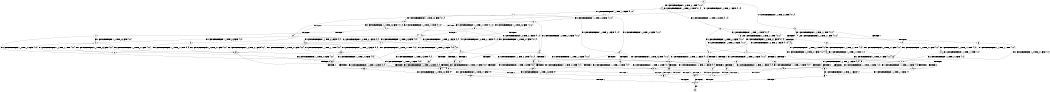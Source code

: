 digraph BCG {
size = "7, 10.5";
center = TRUE;
node [shape = circle];
0 [peripheries = 2];
0 -> 1 [label = "EX !1 !ATOMIC_EXCH_BRANCH (1, +1, TRUE, +1, 1, FALSE) !{0, 1, 2}"];
0 -> 2 [label = "EX !2 !ATOMIC_EXCH_BRANCH (1, +0, TRUE, +0, 1, TRUE) !{0, 1, 2}"];
0 -> 3 [label = "EX !0 !ATOMIC_EXCH_BRANCH (1, +1, TRUE, +0, 3, TRUE) !{0, 1, 2}"];
1 -> 4 [label = "TERMINATE !1"];
1 -> 5 [label = "EX !2 !ATOMIC_EXCH_BRANCH (1, +0, TRUE, +0, 1, FALSE) !{0, 1, 2}"];
1 -> 6 [label = "EX !0 !ATOMIC_EXCH_BRANCH (1, +1, TRUE, +0, 3, FALSE) !{0, 1, 2}"];
2 -> 7 [label = "EX !1 !ATOMIC_EXCH_BRANCH (1, +1, TRUE, +1, 1, FALSE) !{0, 1, 2}"];
2 -> 8 [label = "EX !0 !ATOMIC_EXCH_BRANCH (1, +1, TRUE, +0, 3, TRUE) !{0, 1, 2}"];
2 -> 2 [label = "EX !2 !ATOMIC_EXCH_BRANCH (1, +0, TRUE, +0, 1, TRUE) !{0, 1, 2}"];
3 -> 9 [label = "TERMINATE !0"];
3 -> 10 [label = "EX !1 !ATOMIC_EXCH_BRANCH (1, +1, TRUE, +1, 1, TRUE) !{0, 1, 2}"];
3 -> 11 [label = "EX !2 !ATOMIC_EXCH_BRANCH (1, +0, TRUE, +0, 1, FALSE) !{0, 1, 2}"];
4 -> 12 [label = "EX !2 !ATOMIC_EXCH_BRANCH (1, +0, TRUE, +0, 1, FALSE) !{0, 2}"];
4 -> 13 [label = "EX !0 !ATOMIC_EXCH_BRANCH (1, +1, TRUE, +0, 3, FALSE) !{0, 2}"];
5 -> 14 [label = "TERMINATE !1"];
5 -> 15 [label = "TERMINATE !2"];
5 -> 16 [label = "EX !0 !ATOMIC_EXCH_BRANCH (1, +1, TRUE, +0, 3, TRUE) !{0, 1, 2}"];
6 -> 17 [label = "TERMINATE !1"];
6 -> 18 [label = "EX !2 !ATOMIC_EXCH_BRANCH (1, +0, TRUE, +0, 1, FALSE) !{0, 1, 2}"];
6 -> 19 [label = "EX !0 !ATOMIC_EXCH_BRANCH (1, +1, TRUE, +1, 1, TRUE) !{0, 1, 2}"];
7 -> 20 [label = "TERMINATE !1"];
7 -> 21 [label = "EX !0 !ATOMIC_EXCH_BRANCH (1, +1, TRUE, +0, 3, FALSE) !{0, 1, 2}"];
7 -> 5 [label = "EX !2 !ATOMIC_EXCH_BRANCH (1, +0, TRUE, +0, 1, FALSE) !{0, 1, 2}"];
8 -> 22 [label = "TERMINATE !0"];
8 -> 23 [label = "EX !1 !ATOMIC_EXCH_BRANCH (1, +1, TRUE, +1, 1, TRUE) !{0, 1, 2}"];
8 -> 11 [label = "EX !2 !ATOMIC_EXCH_BRANCH (1, +0, TRUE, +0, 1, FALSE) !{0, 1, 2}"];
9 -> 24 [label = "EX !1 !ATOMIC_EXCH_BRANCH (1, +1, TRUE, +1, 1, TRUE) !{1, 2}"];
9 -> 25 [label = "EX !2 !ATOMIC_EXCH_BRANCH (1, +0, TRUE, +0, 1, FALSE) !{1, 2}"];
10 -> 26 [label = "TERMINATE !0"];
10 -> 27 [label = "EX !2 !ATOMIC_EXCH_BRANCH (1, +0, TRUE, +0, 1, FALSE) !{0, 1, 2}"];
10 -> 10 [label = "EX !1 !ATOMIC_EXCH_BRANCH (1, +1, TRUE, +1, 1, TRUE) !{0, 1, 2}"];
11 -> 28 [label = "TERMINATE !2"];
11 -> 29 [label = "TERMINATE !0"];
11 -> 16 [label = "EX !1 !ATOMIC_EXCH_BRANCH (1, +1, TRUE, +1, 1, FALSE) !{0, 1, 2}"];
12 -> 30 [label = "TERMINATE !2"];
12 -> 31 [label = "EX !0 !ATOMIC_EXCH_BRANCH (1, +1, TRUE, +0, 3, TRUE) !{0, 2}"];
13 -> 32 [label = "EX !2 !ATOMIC_EXCH_BRANCH (1, +0, TRUE, +0, 1, FALSE) !{0, 2}"];
13 -> 33 [label = "EX !0 !ATOMIC_EXCH_BRANCH (1, +1, TRUE, +1, 1, TRUE) !{0, 2}"];
14 -> 30 [label = "TERMINATE !2"];
14 -> 31 [label = "EX !0 !ATOMIC_EXCH_BRANCH (1, +1, TRUE, +0, 3, TRUE) !{0, 2}"];
15 -> 30 [label = "TERMINATE !1"];
15 -> 34 [label = "EX !0 !ATOMIC_EXCH_BRANCH (1, +1, TRUE, +0, 3, TRUE) !{0, 1}"];
16 -> 35 [label = "TERMINATE !1"];
16 -> 36 [label = "TERMINATE !2"];
16 -> 37 [label = "TERMINATE !0"];
17 -> 32 [label = "EX !2 !ATOMIC_EXCH_BRANCH (1, +0, TRUE, +0, 1, FALSE) !{0, 2}"];
17 -> 33 [label = "EX !0 !ATOMIC_EXCH_BRANCH (1, +1, TRUE, +1, 1, TRUE) !{0, 2}"];
18 -> 38 [label = "TERMINATE !1"];
18 -> 39 [label = "TERMINATE !2"];
18 -> 16 [label = "EX !0 !ATOMIC_EXCH_BRANCH (1, +1, TRUE, +1, 1, FALSE) !{0, 1, 2}"];
19 -> 40 [label = "TERMINATE !1"];
19 -> 41 [label = "EX !2 !ATOMIC_EXCH_BRANCH (1, +0, TRUE, +0, 1, FALSE) !{0, 1, 2}"];
19 -> 6 [label = "EX !0 !ATOMIC_EXCH_BRANCH (1, +1, TRUE, +0, 3, FALSE) !{0, 1, 2}"];
20 -> 42 [label = "EX !0 !ATOMIC_EXCH_BRANCH (1, +1, TRUE, +0, 3, FALSE) !{0, 2}"];
20 -> 12 [label = "EX !2 !ATOMIC_EXCH_BRANCH (1, +0, TRUE, +0, 1, FALSE) !{0, 2}"];
21 -> 43 [label = "TERMINATE !1"];
21 -> 18 [label = "EX !2 !ATOMIC_EXCH_BRANCH (1, +0, TRUE, +0, 1, FALSE) !{0, 1, 2}"];
21 -> 44 [label = "EX !0 !ATOMIC_EXCH_BRANCH (1, +1, TRUE, +1, 1, TRUE) !{0, 1, 2}"];
22 -> 45 [label = "EX !1 !ATOMIC_EXCH_BRANCH (1, +1, TRUE, +1, 1, TRUE) !{1, 2}"];
22 -> 25 [label = "EX !2 !ATOMIC_EXCH_BRANCH (1, +0, TRUE, +0, 1, FALSE) !{1, 2}"];
23 -> 46 [label = "TERMINATE !0"];
23 -> 27 [label = "EX !2 !ATOMIC_EXCH_BRANCH (1, +0, TRUE, +0, 1, FALSE) !{0, 1, 2}"];
23 -> 23 [label = "EX !1 !ATOMIC_EXCH_BRANCH (1, +1, TRUE, +1, 1, TRUE) !{0, 1, 2}"];
24 -> 47 [label = "EX !2 !ATOMIC_EXCH_BRANCH (1, +0, TRUE, +0, 1, FALSE) !{1, 2}"];
24 -> 24 [label = "EX !1 !ATOMIC_EXCH_BRANCH (1, +1, TRUE, +1, 1, TRUE) !{1, 2}"];
25 -> 48 [label = "TERMINATE !2"];
25 -> 49 [label = "EX !1 !ATOMIC_EXCH_BRANCH (1, +1, TRUE, +1, 1, FALSE) !{1, 2}"];
26 -> 47 [label = "EX !2 !ATOMIC_EXCH_BRANCH (1, +0, TRUE, +0, 1, FALSE) !{1, 2}"];
26 -> 24 [label = "EX !1 !ATOMIC_EXCH_BRANCH (1, +1, TRUE, +1, 1, TRUE) !{1, 2}"];
27 -> 50 [label = "TERMINATE !2"];
27 -> 51 [label = "TERMINATE !0"];
27 -> 16 [label = "EX !1 !ATOMIC_EXCH_BRANCH (1, +1, TRUE, +1, 1, FALSE) !{0, 1, 2}"];
28 -> 48 [label = "TERMINATE !0"];
28 -> 34 [label = "EX !1 !ATOMIC_EXCH_BRANCH (1, +1, TRUE, +1, 1, FALSE) !{0, 1}"];
29 -> 48 [label = "TERMINATE !2"];
29 -> 49 [label = "EX !1 !ATOMIC_EXCH_BRANCH (1, +1, TRUE, +1, 1, FALSE) !{1, 2}"];
30 -> 52 [label = "EX !0 !ATOMIC_EXCH_BRANCH (1, +1, TRUE, +0, 3, TRUE) !{0}"];
31 -> 53 [label = "TERMINATE !2"];
31 -> 54 [label = "TERMINATE !0"];
32 -> 55 [label = "TERMINATE !2"];
32 -> 31 [label = "EX !0 !ATOMIC_EXCH_BRANCH (1, +1, TRUE, +1, 1, FALSE) !{0, 2}"];
33 -> 56 [label = "EX !2 !ATOMIC_EXCH_BRANCH (1, +0, TRUE, +0, 1, FALSE) !{0, 2}"];
33 -> 13 [label = "EX !0 !ATOMIC_EXCH_BRANCH (1, +1, TRUE, +0, 3, FALSE) !{0, 2}"];
34 -> 53 [label = "TERMINATE !1"];
34 -> 57 [label = "TERMINATE !0"];
35 -> 53 [label = "TERMINATE !2"];
35 -> 54 [label = "TERMINATE !0"];
36 -> 53 [label = "TERMINATE !1"];
36 -> 57 [label = "TERMINATE !0"];
37 -> 54 [label = "TERMINATE !1"];
37 -> 57 [label = "TERMINATE !2"];
38 -> 55 [label = "TERMINATE !2"];
38 -> 31 [label = "EX !0 !ATOMIC_EXCH_BRANCH (1, +1, TRUE, +1, 1, FALSE) !{0, 2}"];
39 -> 55 [label = "TERMINATE !1"];
39 -> 34 [label = "EX !0 !ATOMIC_EXCH_BRANCH (1, +1, TRUE, +1, 1, FALSE) !{0, 1}"];
40 -> 56 [label = "EX !2 !ATOMIC_EXCH_BRANCH (1, +0, TRUE, +0, 1, FALSE) !{0, 2}"];
40 -> 13 [label = "EX !0 !ATOMIC_EXCH_BRANCH (1, +1, TRUE, +0, 3, FALSE) !{0, 2}"];
41 -> 58 [label = "TERMINATE !1"];
41 -> 59 [label = "TERMINATE !2"];
41 -> 16 [label = "EX !0 !ATOMIC_EXCH_BRANCH (1, +1, TRUE, +0, 3, TRUE) !{0, 1, 2}"];
42 -> 32 [label = "EX !2 !ATOMIC_EXCH_BRANCH (1, +0, TRUE, +0, 1, FALSE) !{0, 2}"];
42 -> 60 [label = "EX !0 !ATOMIC_EXCH_BRANCH (1, +1, TRUE, +1, 1, TRUE) !{0, 2}"];
43 -> 32 [label = "EX !2 !ATOMIC_EXCH_BRANCH (1, +0, TRUE, +0, 1, FALSE) !{0, 2}"];
43 -> 60 [label = "EX !0 !ATOMIC_EXCH_BRANCH (1, +1, TRUE, +1, 1, TRUE) !{0, 2}"];
44 -> 61 [label = "TERMINATE !1"];
44 -> 41 [label = "EX !2 !ATOMIC_EXCH_BRANCH (1, +0, TRUE, +0, 1, FALSE) !{0, 1, 2}"];
44 -> 21 [label = "EX !0 !ATOMIC_EXCH_BRANCH (1, +1, TRUE, +0, 3, FALSE) !{0, 1, 2}"];
45 -> 47 [label = "EX !2 !ATOMIC_EXCH_BRANCH (1, +0, TRUE, +0, 1, FALSE) !{1, 2}"];
45 -> 45 [label = "EX !1 !ATOMIC_EXCH_BRANCH (1, +1, TRUE, +1, 1, TRUE) !{1, 2}"];
46 -> 47 [label = "EX !2 !ATOMIC_EXCH_BRANCH (1, +0, TRUE, +0, 1, FALSE) !{1, 2}"];
46 -> 45 [label = "EX !1 !ATOMIC_EXCH_BRANCH (1, +1, TRUE, +1, 1, TRUE) !{1, 2}"];
47 -> 62 [label = "TERMINATE !2"];
47 -> 49 [label = "EX !1 !ATOMIC_EXCH_BRANCH (1, +1, TRUE, +1, 1, FALSE) !{1, 2}"];
48 -> 63 [label = "EX !1 !ATOMIC_EXCH_BRANCH (1, +1, TRUE, +1, 1, FALSE) !{1}"];
49 -> 54 [label = "TERMINATE !1"];
49 -> 57 [label = "TERMINATE !2"];
50 -> 62 [label = "TERMINATE !0"];
50 -> 34 [label = "EX !1 !ATOMIC_EXCH_BRANCH (1, +1, TRUE, +1, 1, FALSE) !{0, 1}"];
51 -> 62 [label = "TERMINATE !2"];
51 -> 49 [label = "EX !1 !ATOMIC_EXCH_BRANCH (1, +1, TRUE, +1, 1, FALSE) !{1, 2}"];
52 -> 64 [label = "TERMINATE !0"];
53 -> 64 [label = "TERMINATE !0"];
54 -> 64 [label = "TERMINATE !2"];
55 -> 52 [label = "EX !0 !ATOMIC_EXCH_BRANCH (1, +1, TRUE, +1, 1, FALSE) !{0}"];
56 -> 65 [label = "TERMINATE !2"];
56 -> 31 [label = "EX !0 !ATOMIC_EXCH_BRANCH (1, +1, TRUE, +0, 3, TRUE) !{0, 2}"];
57 -> 64 [label = "TERMINATE !1"];
58 -> 65 [label = "TERMINATE !2"];
58 -> 31 [label = "EX !0 !ATOMIC_EXCH_BRANCH (1, +1, TRUE, +0, 3, TRUE) !{0, 2}"];
59 -> 65 [label = "TERMINATE !1"];
59 -> 34 [label = "EX !0 !ATOMIC_EXCH_BRANCH (1, +1, TRUE, +0, 3, TRUE) !{0, 1}"];
60 -> 56 [label = "EX !2 !ATOMIC_EXCH_BRANCH (1, +0, TRUE, +0, 1, FALSE) !{0, 2}"];
60 -> 42 [label = "EX !0 !ATOMIC_EXCH_BRANCH (1, +1, TRUE, +0, 3, FALSE) !{0, 2}"];
61 -> 56 [label = "EX !2 !ATOMIC_EXCH_BRANCH (1, +0, TRUE, +0, 1, FALSE) !{0, 2}"];
61 -> 42 [label = "EX !0 !ATOMIC_EXCH_BRANCH (1, +1, TRUE, +0, 3, FALSE) !{0, 2}"];
62 -> 63 [label = "EX !1 !ATOMIC_EXCH_BRANCH (1, +1, TRUE, +1, 1, FALSE) !{1}"];
63 -> 64 [label = "TERMINATE !1"];
64 -> 66 [label = "exit"];
65 -> 52 [label = "EX !0 !ATOMIC_EXCH_BRANCH (1, +1, TRUE, +0, 3, TRUE) !{0}"];
}
